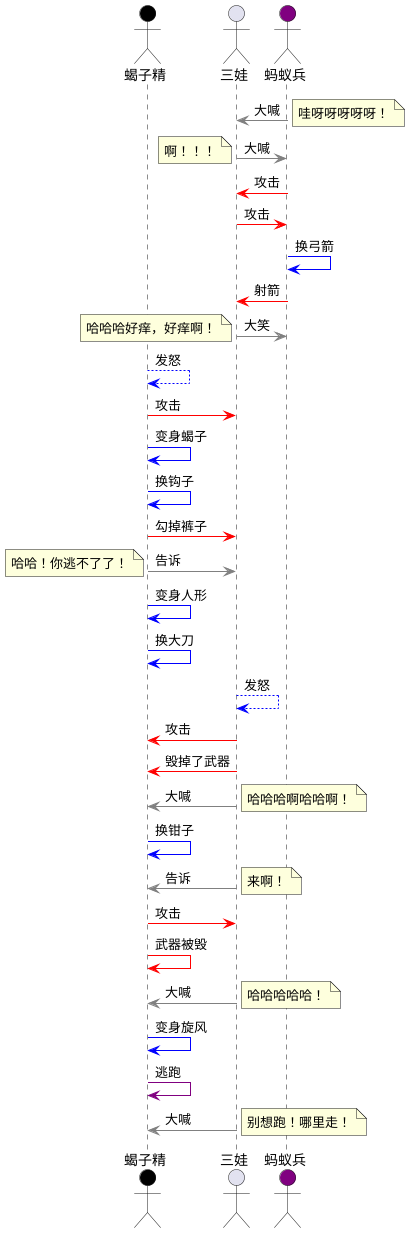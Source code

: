'https://www.bilibili.com/video/BV1zQ4y1d7dQ?p=6
'2:40--4:40
@startuml first_homework
actor       蝎子精    as xiezijing  #Black
actor       三娃   as sanwa
actor       蚂蚁兵    as antman1   #Purple

antman1 -[#Grey]> sanwa : 大喊
note right
    哇呀呀呀呀呀！
end note

sanwa -[#Grey]> antman1 : 大喊
note left
    啊！！！
end note

antman1 -[#Red]> sanwa : 攻击
sanwa -[#Red]> antman1 : 攻击

antman1 -[#Blue]>antman1 : 换弓箭
antman1 -[#Red]> sanwa : 射箭

sanwa -[#Grey]> antman1 : 大笑
note left
    哈哈哈好痒，好痒啊！
end note

xiezijing -[#Blue]-> xiezijing : 发怒
xiezijing -[#Red]> sanwa : 攻击
xiezijing -[#Blue]> xiezijing : 变身蝎子
xiezijing -[#Blue]> xiezijing : 换钩子
xiezijing -[#Red]> sanwa : 勾掉裤子
xiezijing -[#Grey]> sanwa : 告诉
note left
    哈哈！你逃不了了！
end note
xiezijing -[#Blue]> xiezijing : 变身人形
xiezijing -[#Blue]> xiezijing : 换大刀
sanwa -[#Blue]-> sanwa : 发怒
sanwa -[#Red]> xiezijing : 攻击
sanwa -[#Red]> xiezijing : 毁掉了武器
sanwa -[#Grey]> xiezijing : 大喊
note right
    哈哈哈啊哈哈啊！
end note
xiezijing -[#Blue]> xiezijing : 换钳子
sanwa -[#Grey]> xiezijing : 告诉
note right
    来啊！
end note
xiezijing -[#Red]> sanwa : 攻击
xiezijing -[#Red]> xiezijing : 武器被毁
sanwa -[#Grey]> xiezijing : 大喊
note right
    哈哈哈哈哈！
end note
xiezijing -[#Blue]> xiezijing : 变身旋风
xiezijing -[#Purple]> xiezijing : 逃跑
sanwa -[#Grey]> xiezijing : 大喊
note right
    别想跑！哪里走！
end note

